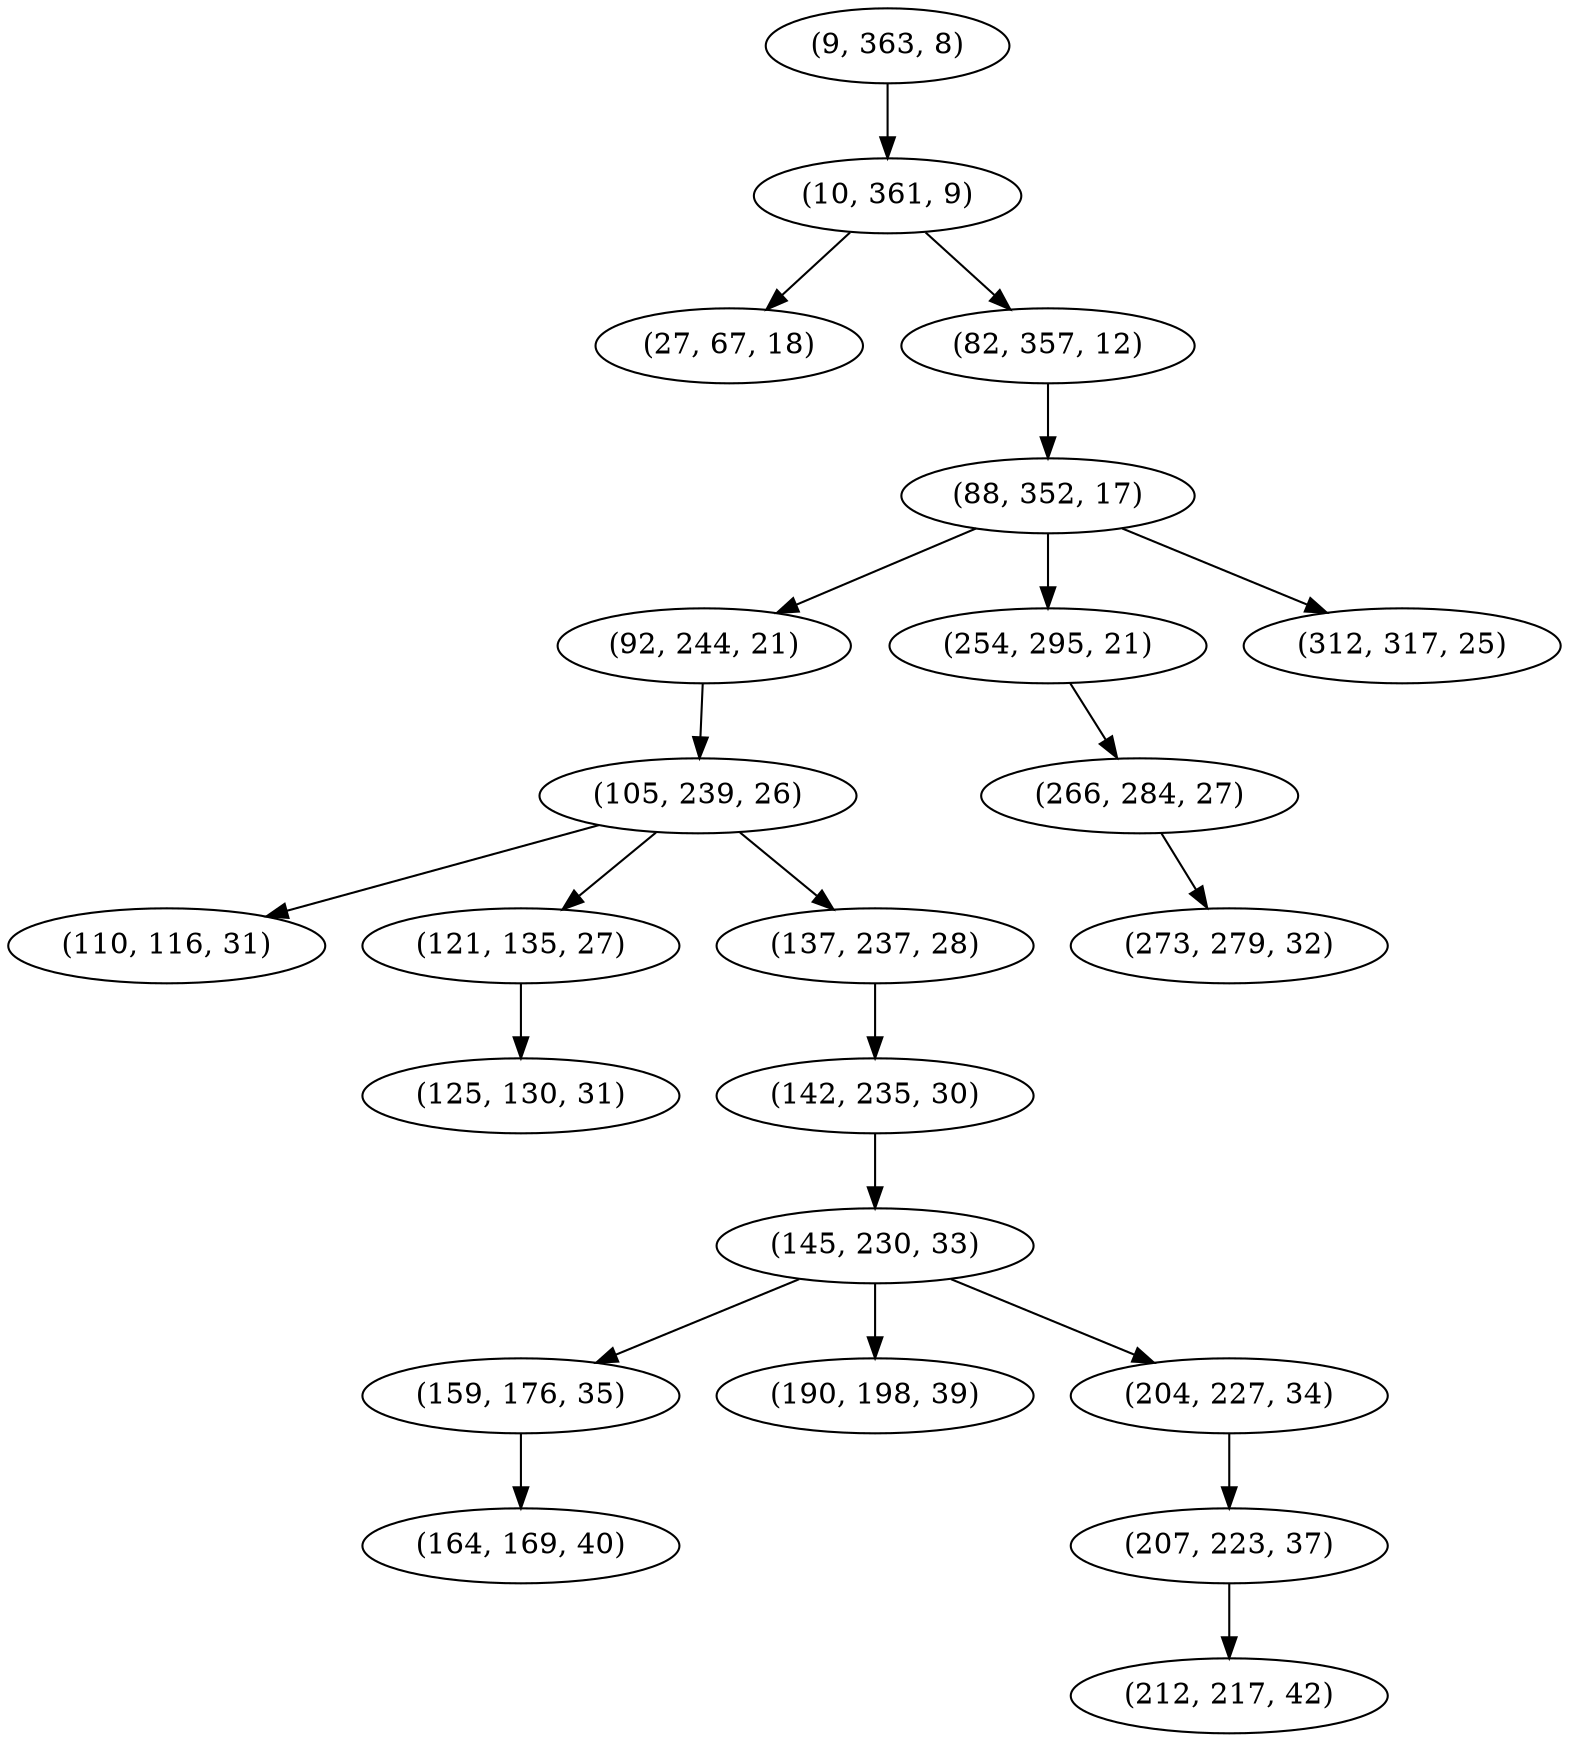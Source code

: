 digraph tree {
    "(9, 363, 8)";
    "(10, 361, 9)";
    "(27, 67, 18)";
    "(82, 357, 12)";
    "(88, 352, 17)";
    "(92, 244, 21)";
    "(105, 239, 26)";
    "(110, 116, 31)";
    "(121, 135, 27)";
    "(125, 130, 31)";
    "(137, 237, 28)";
    "(142, 235, 30)";
    "(145, 230, 33)";
    "(159, 176, 35)";
    "(164, 169, 40)";
    "(190, 198, 39)";
    "(204, 227, 34)";
    "(207, 223, 37)";
    "(212, 217, 42)";
    "(254, 295, 21)";
    "(266, 284, 27)";
    "(273, 279, 32)";
    "(312, 317, 25)";
    "(9, 363, 8)" -> "(10, 361, 9)";
    "(10, 361, 9)" -> "(27, 67, 18)";
    "(10, 361, 9)" -> "(82, 357, 12)";
    "(82, 357, 12)" -> "(88, 352, 17)";
    "(88, 352, 17)" -> "(92, 244, 21)";
    "(88, 352, 17)" -> "(254, 295, 21)";
    "(88, 352, 17)" -> "(312, 317, 25)";
    "(92, 244, 21)" -> "(105, 239, 26)";
    "(105, 239, 26)" -> "(110, 116, 31)";
    "(105, 239, 26)" -> "(121, 135, 27)";
    "(105, 239, 26)" -> "(137, 237, 28)";
    "(121, 135, 27)" -> "(125, 130, 31)";
    "(137, 237, 28)" -> "(142, 235, 30)";
    "(142, 235, 30)" -> "(145, 230, 33)";
    "(145, 230, 33)" -> "(159, 176, 35)";
    "(145, 230, 33)" -> "(190, 198, 39)";
    "(145, 230, 33)" -> "(204, 227, 34)";
    "(159, 176, 35)" -> "(164, 169, 40)";
    "(204, 227, 34)" -> "(207, 223, 37)";
    "(207, 223, 37)" -> "(212, 217, 42)";
    "(254, 295, 21)" -> "(266, 284, 27)";
    "(266, 284, 27)" -> "(273, 279, 32)";
}
